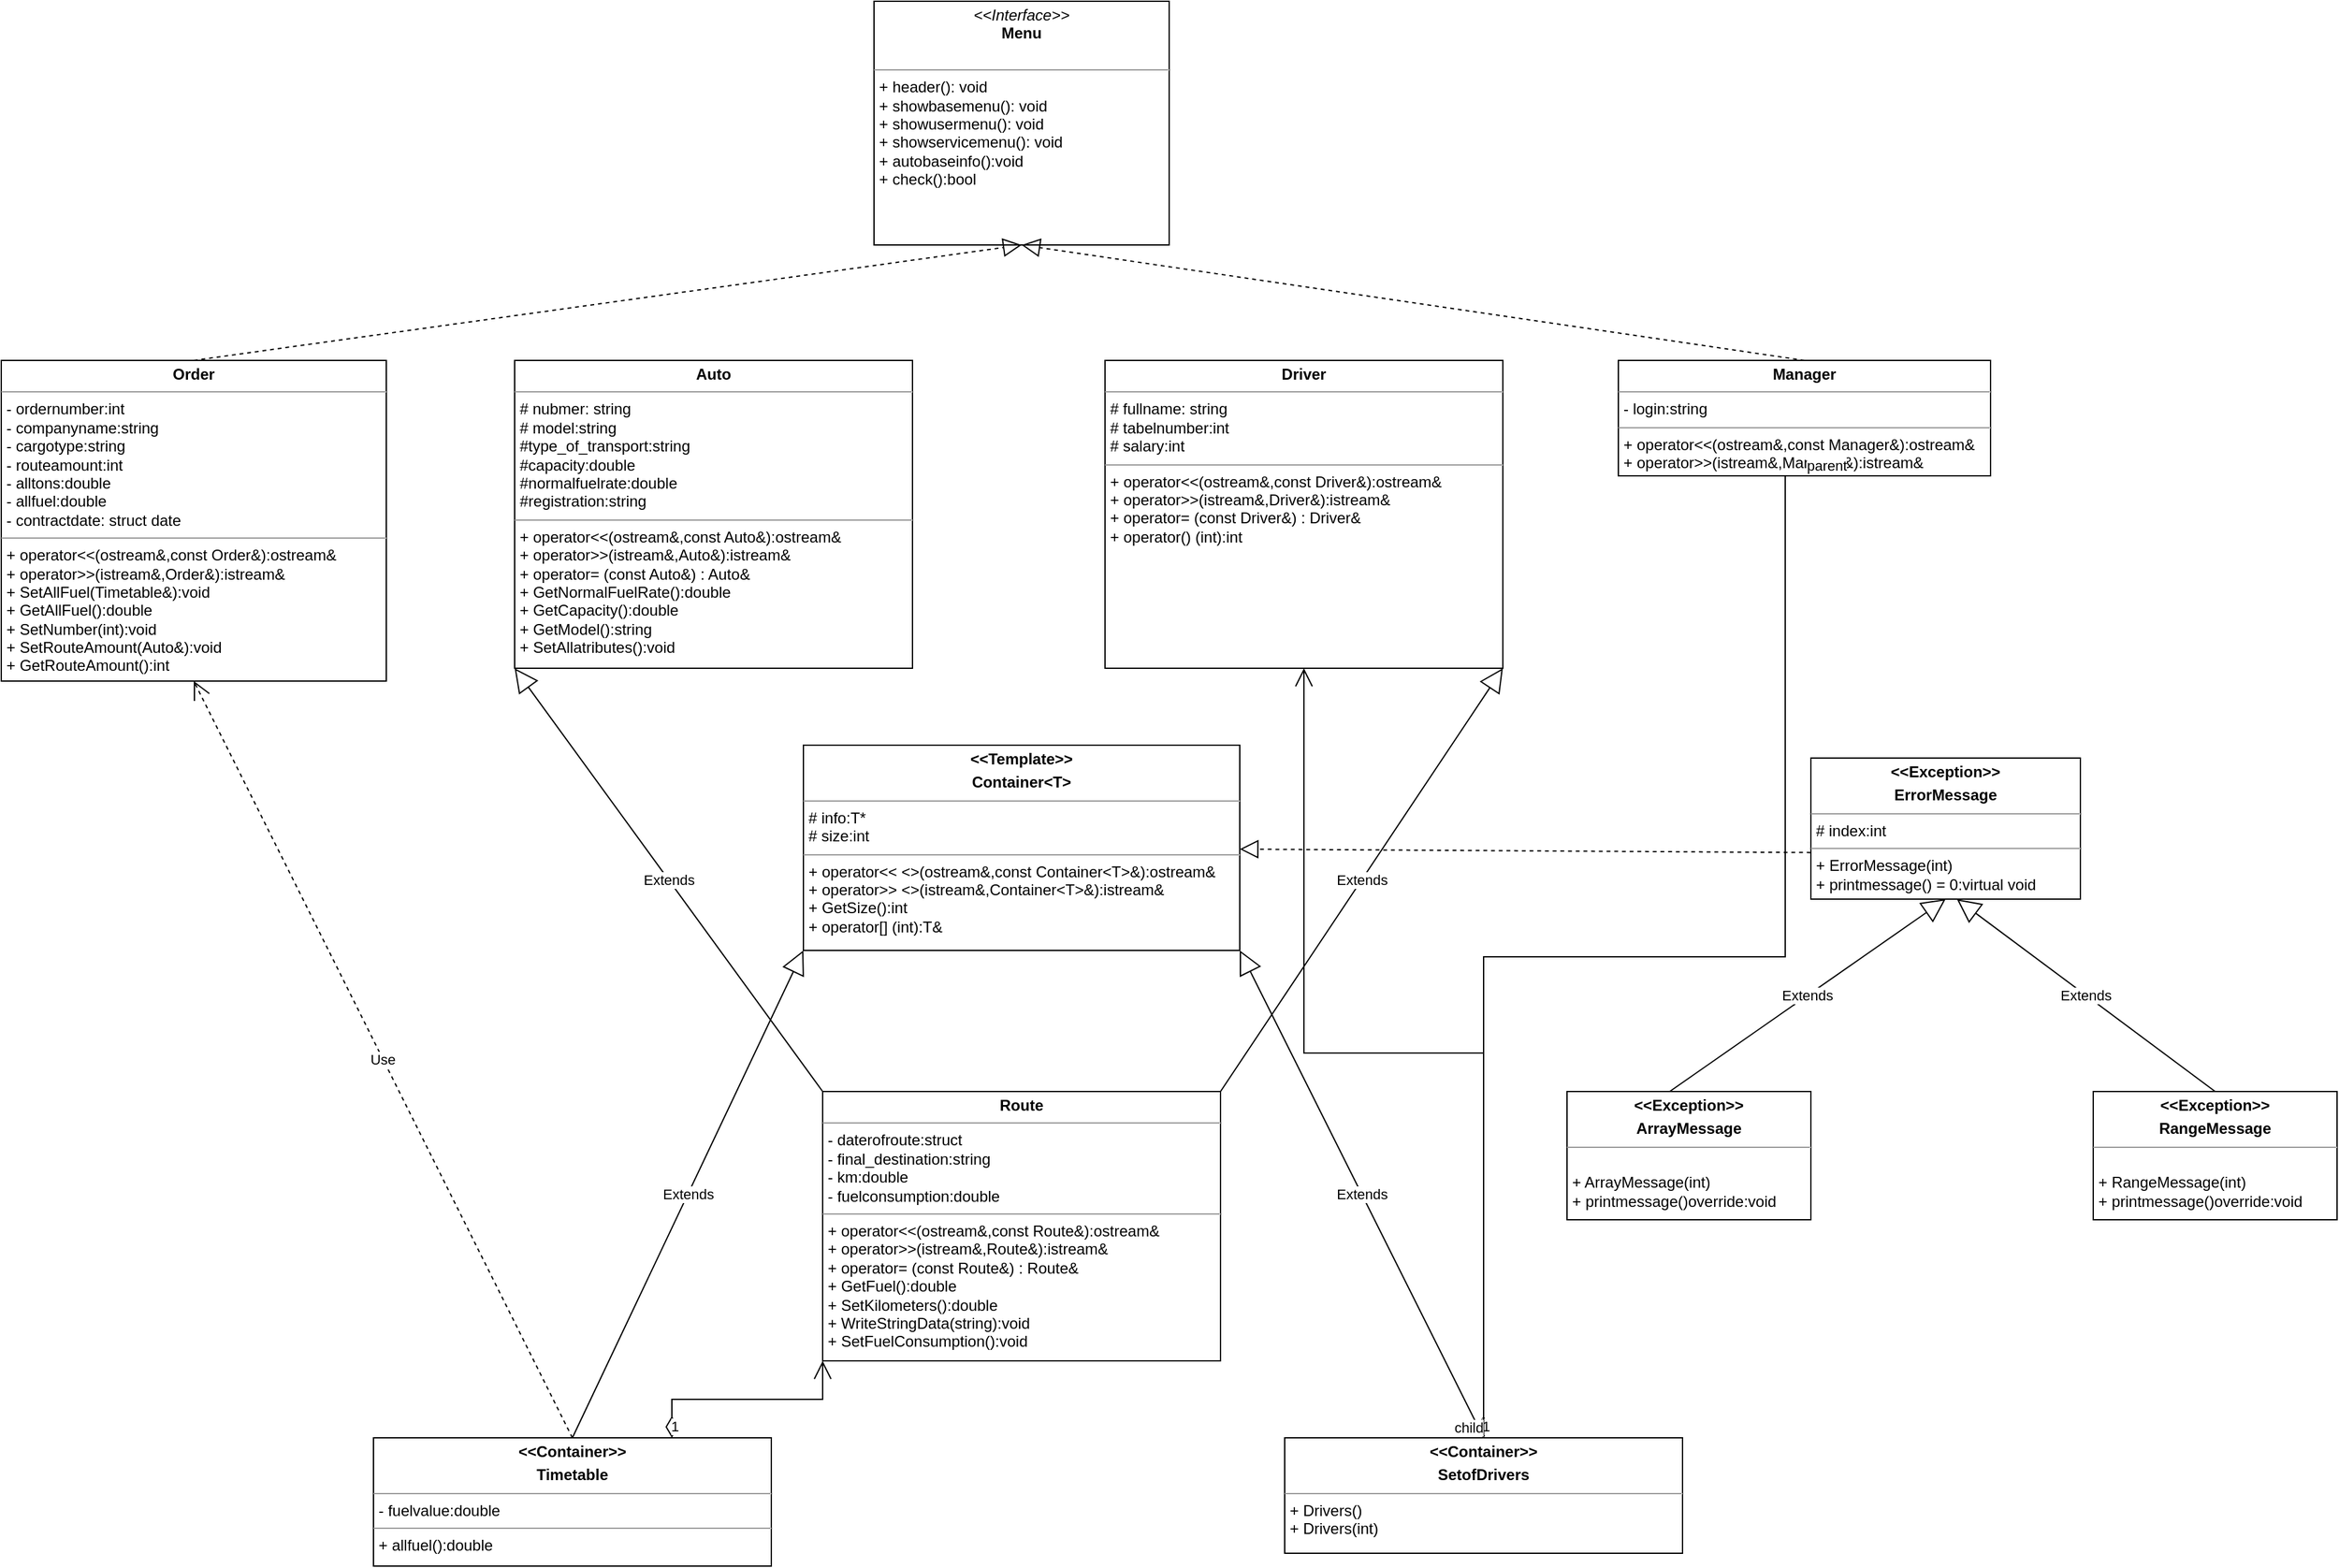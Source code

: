 <mxfile version="18.1.3" type="device"><diagram id="C5RBs43oDa-KdzZeNtuy" name="Page-1"><mxGraphModel dx="2489" dy="2134" grid="1" gridSize="10" guides="1" tooltips="1" connect="1" arrows="1" fold="1" page="1" pageScale="1" pageWidth="827" pageHeight="1169" math="0" shadow="0"><root><mxCell id="WIyWlLk6GJQsqaUBKTNV-0"/><mxCell id="WIyWlLk6GJQsqaUBKTNV-1" parent="WIyWlLk6GJQsqaUBKTNV-0"/><mxCell id="WDz-KhHq5umuG8x4HHbt-5" value="&lt;p style=&quot;margin:0px;margin-top:4px;text-align:center;&quot;&gt;&lt;b&gt;&amp;lt;&amp;lt;Exception&amp;gt;&amp;gt;&lt;/b&gt;&lt;/p&gt;&lt;p style=&quot;margin:0px;margin-top:4px;text-align:center;&quot;&gt;&lt;b&gt;ErrorMessage&lt;/b&gt;&lt;/p&gt;&lt;hr size=&quot;1&quot;&gt;&lt;p style=&quot;margin:0px;margin-left:4px;&quot;&gt;# index:int&lt;/p&gt;&lt;hr size=&quot;1&quot;&gt;&lt;p style=&quot;margin:0px;margin-left:4px;&quot;&gt;+ ErrorMessage(int)&lt;/p&gt;&lt;p style=&quot;margin:0px;margin-left:4px;&quot;&gt;+ printmessage() = 0:virtual void&lt;/p&gt;" style="verticalAlign=top;align=left;overflow=fill;fontSize=12;fontFamily=Helvetica;html=1;" vertex="1" parent="WIyWlLk6GJQsqaUBKTNV-1"><mxGeometry x="1070" y="410" width="210" height="110" as="geometry"/></mxCell><mxCell id="WDz-KhHq5umuG8x4HHbt-6" value="&lt;p style=&quot;margin:0px;margin-top:4px;text-align:center;&quot;&gt;&lt;b&gt;&amp;lt;&amp;lt;Exception&amp;gt;&amp;gt;&lt;/b&gt;&lt;/p&gt;&lt;p style=&quot;margin:0px;margin-top:4px;text-align:center;&quot;&gt;&lt;b&gt;ArrayMessage&lt;/b&gt;&lt;/p&gt;&lt;hr size=&quot;1&quot;&gt;&lt;p style=&quot;margin:0px;margin-left:4px;&quot;&gt;&lt;br&gt;&lt;/p&gt;&lt;p style=&quot;margin:0px;margin-left:4px;&quot;&gt;+ ArrayMessage(int)&lt;/p&gt;&lt;p style=&quot;margin:0px;margin-left:4px;&quot;&gt;+ printmessage()override:void&lt;/p&gt;" style="verticalAlign=top;align=left;overflow=fill;fontSize=12;fontFamily=Helvetica;html=1;" vertex="1" parent="WIyWlLk6GJQsqaUBKTNV-1"><mxGeometry x="880" y="670" width="190" height="100" as="geometry"/></mxCell><mxCell id="WDz-KhHq5umuG8x4HHbt-8" value="&lt;p style=&quot;margin:0px;margin-top:4px;text-align:center;&quot;&gt;&lt;b&gt;Manager&lt;/b&gt;&lt;/p&gt;&lt;hr size=&quot;1&quot;&gt;&lt;p style=&quot;margin:0px;margin-left:4px;&quot;&gt;- login:string&lt;/p&gt;&lt;hr size=&quot;1&quot;&gt;&lt;p style=&quot;margin: 0px 0px 0px 4px;&quot;&gt;+ operator&amp;lt;&amp;lt;(ostream&amp;amp;,const Manager&amp;amp;):ostream&amp;amp;&lt;/p&gt;&lt;p style=&quot;margin: 0px 0px 0px 4px;&quot;&gt;+ operator&amp;gt;&amp;gt;(istream&amp;amp;,Manager&amp;amp;):istream&amp;amp;&lt;/p&gt;" style="verticalAlign=top;align=left;overflow=fill;fontSize=12;fontFamily=Helvetica;html=1;" vertex="1" parent="WIyWlLk6GJQsqaUBKTNV-1"><mxGeometry x="920" y="100" width="290" height="90" as="geometry"/></mxCell><mxCell id="WDz-KhHq5umuG8x4HHbt-11" value="&lt;p style=&quot;margin:0px;margin-top:4px;text-align:center;&quot;&gt;&lt;i&gt;&amp;lt;&amp;lt;Interface&amp;gt;&amp;gt;&lt;/i&gt;&lt;br&gt;&lt;b&gt;Menu&lt;/b&gt;&lt;/p&gt;&lt;p style=&quot;margin:0px;margin-left:4px;&quot;&gt;&lt;br&gt;&lt;/p&gt;&lt;hr size=&quot;1&quot;&gt;&lt;p style=&quot;margin:0px;margin-left:4px;&quot;&gt;+ header(): void&lt;br&gt;+ showbasemenu(): void&lt;/p&gt;&lt;p style=&quot;margin:0px;margin-left:4px;&quot;&gt;+ showusermenu(): void&lt;br&gt;&lt;/p&gt;&lt;p style=&quot;margin:0px;margin-left:4px;&quot;&gt;+ showservicemenu(): void&lt;br&gt;&lt;/p&gt;&lt;p style=&quot;margin:0px;margin-left:4px;&quot;&gt;+ autobaseinfo():void&lt;/p&gt;&lt;p style=&quot;margin:0px;margin-left:4px;&quot;&gt;+ check():bool&lt;/p&gt;&lt;p style=&quot;margin:0px;margin-left:4px;&quot;&gt;&lt;br&gt;&lt;/p&gt;" style="verticalAlign=top;align=left;overflow=fill;fontSize=12;fontFamily=Helvetica;html=1;" vertex="1" parent="WIyWlLk6GJQsqaUBKTNV-1"><mxGeometry x="340" y="-180" width="230" height="190" as="geometry"/></mxCell><mxCell id="WDz-KhHq5umuG8x4HHbt-12" value="&lt;p style=&quot;margin:0px;margin-top:4px;text-align:center;&quot;&gt;&lt;b&gt;Order&lt;/b&gt;&lt;/p&gt;&lt;hr size=&quot;1&quot;&gt;&lt;p style=&quot;margin:0px;margin-left:4px;&quot;&gt;- ordernumber:int&lt;/p&gt;&lt;p style=&quot;margin:0px;margin-left:4px;&quot;&gt;- companyname:string&lt;/p&gt;&lt;p style=&quot;margin:0px;margin-left:4px;&quot;&gt;- cargotype:string&lt;/p&gt;&lt;p style=&quot;margin:0px;margin-left:4px;&quot;&gt;- routeamount:int&lt;/p&gt;&lt;p style=&quot;margin:0px;margin-left:4px;&quot;&gt;- alltons:double&lt;/p&gt;&lt;p style=&quot;margin:0px;margin-left:4px;&quot;&gt;- allfuel:double&lt;/p&gt;&lt;p style=&quot;margin:0px;margin-left:4px;&quot;&gt;- contractdate: struct date&lt;/p&gt;&lt;hr size=&quot;1&quot;&gt;&lt;p style=&quot;margin: 0px 0px 0px 4px;&quot;&gt;+ operator&amp;lt;&amp;lt;(ostream&amp;amp;,const Order&amp;amp;):ostream&amp;amp;&lt;/p&gt;&lt;p style=&quot;margin: 0px 0px 0px 4px;&quot;&gt;+ operator&amp;gt;&amp;gt;(istream&amp;amp;,Order&amp;amp;):istream&amp;amp;&lt;/p&gt;&lt;p style=&quot;margin: 0px 0px 0px 4px;&quot;&gt;+ SetAllFuel(Timetable&amp;amp;):void&lt;/p&gt;&lt;p style=&quot;margin: 0px 0px 0px 4px;&quot;&gt;+ GetAllFuel():double&lt;/p&gt;&lt;p style=&quot;margin: 0px 0px 0px 4px;&quot;&gt;+ SetNumber(int):void&lt;/p&gt;&lt;p style=&quot;margin: 0px 0px 0px 4px;&quot;&gt;+ SetRouteAmount(Auto&amp;amp;):void&lt;/p&gt;&lt;p style=&quot;margin: 0px 0px 0px 4px;&quot;&gt;+ GetRouteAmount():int&lt;/p&gt;" style="verticalAlign=top;align=left;overflow=fill;fontSize=12;fontFamily=Helvetica;html=1;" vertex="1" parent="WIyWlLk6GJQsqaUBKTNV-1"><mxGeometry x="-340" y="100" width="300" height="250" as="geometry"/></mxCell><mxCell id="WDz-KhHq5umuG8x4HHbt-13" value="&lt;p style=&quot;margin:0px;margin-top:4px;text-align:center;&quot;&gt;&lt;b&gt;Auto&lt;/b&gt;&lt;/p&gt;&lt;hr size=&quot;1&quot;&gt;&lt;p style=&quot;margin:0px;margin-left:4px;&quot;&gt;# nubmer: string&lt;/p&gt;&lt;p style=&quot;margin:0px;margin-left:4px;&quot;&gt;# model:string&lt;/p&gt;&lt;p style=&quot;margin:0px;margin-left:4px;&quot;&gt;#type_of_transport:string&lt;/p&gt;&lt;p style=&quot;margin:0px;margin-left:4px;&quot;&gt;#capacity:double&lt;/p&gt;&lt;p style=&quot;margin:0px;margin-left:4px;&quot;&gt;#normalfuelrate:double&lt;/p&gt;&lt;p style=&quot;margin:0px;margin-left:4px;&quot;&gt;#registration:string&lt;/p&gt;&lt;hr size=&quot;1&quot;&gt;&lt;p style=&quot;margin:0px;margin-left:4px;&quot;&gt;+ operator&amp;lt;&amp;lt;(ostream&amp;amp;,const Auto&amp;amp;):ostream&amp;amp;&lt;/p&gt;&lt;p style=&quot;margin:0px;margin-left:4px;&quot;&gt;+ operator&amp;gt;&amp;gt;(istream&amp;amp;,Auto&amp;amp;):istream&amp;amp;&lt;/p&gt;&lt;p style=&quot;margin:0px;margin-left:4px;&quot;&gt;+ operator= (const Auto&amp;amp;) : Auto&amp;amp;&lt;/p&gt;&lt;p style=&quot;margin:0px;margin-left:4px;&quot;&gt;+ GetNormalFuelRate():double&lt;/p&gt;&lt;p style=&quot;margin:0px;margin-left:4px;&quot;&gt;+ GetCapacity():double&lt;/p&gt;&lt;p style=&quot;margin:0px;margin-left:4px;&quot;&gt;+ GetModel():string&lt;/p&gt;&lt;p style=&quot;margin:0px;margin-left:4px;&quot;&gt;+ SetAllatributes():void&lt;/p&gt;" style="verticalAlign=top;align=left;overflow=fill;fontSize=12;fontFamily=Helvetica;html=1;" vertex="1" parent="WIyWlLk6GJQsqaUBKTNV-1"><mxGeometry x="60" y="100" width="310" height="240" as="geometry"/></mxCell><mxCell id="WDz-KhHq5umuG8x4HHbt-15" value="&lt;p style=&quot;margin:0px;margin-top:4px;text-align:center;&quot;&gt;&lt;b&gt;Driver&lt;/b&gt;&lt;/p&gt;&lt;hr size=&quot;1&quot;&gt;&lt;p style=&quot;margin:0px;margin-left:4px;&quot;&gt;# fullname: string&lt;/p&gt;&lt;p style=&quot;margin:0px;margin-left:4px;&quot;&gt;# tabelnumber:int&lt;/p&gt;&lt;p style=&quot;margin:0px;margin-left:4px;&quot;&gt;# salary:int&lt;/p&gt;&lt;hr size=&quot;1&quot;&gt;&lt;p style=&quot;margin:0px;margin-left:4px;&quot;&gt;+ operator&amp;lt;&amp;lt;(ostream&amp;amp;,const Driver&amp;amp;):ostream&amp;amp;&lt;/p&gt;&lt;p style=&quot;margin:0px;margin-left:4px;&quot;&gt;+ operator&amp;gt;&amp;gt;(istream&amp;amp;,Driver&amp;amp;):istream&amp;amp;&lt;/p&gt;&lt;p style=&quot;margin:0px;margin-left:4px;&quot;&gt;+ operator= (const Driver&amp;amp;) : Driver&amp;amp;&lt;/p&gt;&lt;p style=&quot;margin:0px;margin-left:4px;&quot;&gt;+ operator() (int):int&lt;/p&gt;" style="verticalAlign=top;align=left;overflow=fill;fontSize=12;fontFamily=Helvetica;html=1;" vertex="1" parent="WIyWlLk6GJQsqaUBKTNV-1"><mxGeometry x="520" y="100" width="310" height="240" as="geometry"/></mxCell><mxCell id="WDz-KhHq5umuG8x4HHbt-16" value="&lt;p style=&quot;margin:0px;margin-top:4px;text-align:center;&quot;&gt;&lt;b&gt;Route&lt;/b&gt;&lt;/p&gt;&lt;hr size=&quot;1&quot;&gt;&lt;p style=&quot;margin:0px;margin-left:4px;&quot;&gt;- daterofroute:struct&lt;/p&gt;&lt;p style=&quot;margin:0px;margin-left:4px;&quot;&gt;- final_destination:string&lt;/p&gt;&lt;p style=&quot;margin:0px;margin-left:4px;&quot;&gt;- km:double&lt;/p&gt;&lt;p style=&quot;margin:0px;margin-left:4px;&quot;&gt;- fuelconsumption:double&lt;/p&gt;&lt;hr size=&quot;1&quot;&gt;&lt;p style=&quot;margin:0px;margin-left:4px;&quot;&gt;+ operator&amp;lt;&amp;lt;(ostream&amp;amp;,const Route&amp;amp;):ostream&amp;amp;&lt;/p&gt;&lt;p style=&quot;margin:0px;margin-left:4px;&quot;&gt;+ operator&amp;gt;&amp;gt;(istream&amp;amp;,Route&amp;amp;):istream&amp;amp;&lt;/p&gt;&lt;p style=&quot;margin:0px;margin-left:4px;&quot;&gt;+ operator= (const Route&amp;amp;) : Route&amp;amp;&lt;/p&gt;&lt;p style=&quot;margin:0px;margin-left:4px;&quot;&gt;+ GetFuel():double&lt;/p&gt;&lt;p style=&quot;margin:0px;margin-left:4px;&quot;&gt;+ SetKilometers():double&lt;/p&gt;&lt;p style=&quot;margin:0px;margin-left:4px;&quot;&gt;+ WriteStringData(string):void&lt;/p&gt;&lt;p style=&quot;margin:0px;margin-left:4px;&quot;&gt;+ SetFuelConsumption():void&lt;/p&gt;" style="verticalAlign=top;align=left;overflow=fill;fontSize=12;fontFamily=Helvetica;html=1;" vertex="1" parent="WIyWlLk6GJQsqaUBKTNV-1"><mxGeometry x="300" y="670" width="310" height="210" as="geometry"/></mxCell><mxCell id="WDz-KhHq5umuG8x4HHbt-17" value="&lt;p style=&quot;margin:0px;margin-top:4px;text-align:center;&quot;&gt;&lt;b&gt;&amp;lt;&amp;lt;Template&amp;gt;&amp;gt;&lt;/b&gt;&lt;/p&gt;&lt;p style=&quot;margin:0px;margin-top:4px;text-align:center;&quot;&gt;&lt;b&gt;Container&amp;lt;T&amp;gt;&lt;/b&gt;&lt;/p&gt;&lt;hr size=&quot;1&quot;&gt;&lt;p style=&quot;margin:0px;margin-left:4px;&quot;&gt;# info:T*&lt;/p&gt;&lt;p style=&quot;margin:0px;margin-left:4px;&quot;&gt;# size:int&amp;nbsp;&lt;/p&gt;&lt;hr size=&quot;1&quot;&gt;&lt;p style=&quot;margin:0px;margin-left:4px;&quot;&gt;+ operator&amp;lt;&amp;lt; &amp;lt;&amp;gt;(ostream&amp;amp;,const Container&amp;lt;T&amp;gt;&amp;amp;):ostream&amp;amp;&lt;/p&gt;&lt;p style=&quot;margin:0px;margin-left:4px;&quot;&gt;+ operator&amp;gt;&amp;gt; &amp;lt;&amp;gt;(istream&amp;amp;,Container&amp;lt;T&amp;gt;&amp;amp;):istream&amp;amp;&lt;/p&gt;&lt;p style=&quot;margin:0px;margin-left:4px;&quot;&gt;+ GetSize():int&lt;/p&gt;&lt;p style=&quot;margin:0px;margin-left:4px;&quot;&gt;+ operator[] (int):T&amp;amp;&lt;/p&gt;" style="verticalAlign=top;align=left;overflow=fill;fontSize=12;fontFamily=Helvetica;html=1;" vertex="1" parent="WIyWlLk6GJQsqaUBKTNV-1"><mxGeometry x="285" y="400" width="340" height="160" as="geometry"/></mxCell><mxCell id="WDz-KhHq5umuG8x4HHbt-18" value="&lt;p style=&quot;margin:0px;margin-top:4px;text-align:center;&quot;&gt;&lt;b&gt;&amp;lt;&amp;lt;Container&amp;gt;&amp;gt;&lt;/b&gt;&lt;/p&gt;&lt;p style=&quot;margin:0px;margin-top:4px;text-align:center;&quot;&gt;&lt;b&gt;Timetable&lt;/b&gt;&lt;/p&gt;&lt;hr size=&quot;1&quot;&gt;&lt;p style=&quot;margin:0px;margin-left:4px;&quot;&gt;- fuelvalue:double&lt;/p&gt;&lt;hr size=&quot;1&quot;&gt;&lt;p style=&quot;margin:0px;margin-left:4px;&quot;&gt;+ allfuel():double&lt;/p&gt;" style="verticalAlign=top;align=left;overflow=fill;fontSize=12;fontFamily=Helvetica;html=1;" vertex="1" parent="WIyWlLk6GJQsqaUBKTNV-1"><mxGeometry x="-50" y="940" width="310" height="100" as="geometry"/></mxCell><mxCell id="WDz-KhHq5umuG8x4HHbt-19" value="&lt;p style=&quot;margin:0px;margin-top:4px;text-align:center;&quot;&gt;&lt;b&gt;&amp;lt;&amp;lt;Container&amp;gt;&amp;gt;&lt;/b&gt;&lt;/p&gt;&lt;p style=&quot;margin:0px;margin-top:4px;text-align:center;&quot;&gt;&lt;b&gt;SetofDrivers&lt;/b&gt;&lt;/p&gt;&lt;hr size=&quot;1&quot;&gt;&lt;p style=&quot;margin:0px;margin-left:4px;&quot;&gt;&lt;/p&gt;&lt;p style=&quot;margin:0px;margin-left:4px;&quot;&gt;+ Drivers()&lt;/p&gt;&lt;p style=&quot;margin:0px;margin-left:4px;&quot;&gt;+ Drivers(int)&lt;/p&gt;" style="verticalAlign=top;align=left;overflow=fill;fontSize=12;fontFamily=Helvetica;html=1;" vertex="1" parent="WIyWlLk6GJQsqaUBKTNV-1"><mxGeometry x="660" y="940" width="310" height="90" as="geometry"/></mxCell><mxCell id="WDz-KhHq5umuG8x4HHbt-20" value="&lt;p style=&quot;margin:0px;margin-top:4px;text-align:center;&quot;&gt;&lt;b&gt;&amp;lt;&amp;lt;Exception&amp;gt;&amp;gt;&lt;/b&gt;&lt;/p&gt;&lt;p style=&quot;margin:0px;margin-top:4px;text-align:center;&quot;&gt;&lt;b&gt;RangeMessage&lt;/b&gt;&lt;/p&gt;&lt;hr size=&quot;1&quot;&gt;&lt;p style=&quot;margin:0px;margin-left:4px;&quot;&gt;&lt;br&gt;&lt;/p&gt;&lt;p style=&quot;margin:0px;margin-left:4px;&quot;&gt;+ RangeMessage(int)&lt;/p&gt;&lt;p style=&quot;margin:0px;margin-left:4px;&quot;&gt;+ printmessage()override:void&lt;/p&gt;" style="verticalAlign=top;align=left;overflow=fill;fontSize=12;fontFamily=Helvetica;html=1;" vertex="1" parent="WIyWlLk6GJQsqaUBKTNV-1"><mxGeometry x="1290" y="670" width="190" height="100" as="geometry"/></mxCell><mxCell id="WDz-KhHq5umuG8x4HHbt-26" value="Extends" style="endArrow=block;endSize=16;endFill=0;html=1;rounded=0;entryX=0;entryY=1;entryDx=0;entryDy=0;exitX=0;exitY=0;exitDx=0;exitDy=0;" edge="1" parent="WIyWlLk6GJQsqaUBKTNV-1" source="WDz-KhHq5umuG8x4HHbt-16" target="WDz-KhHq5umuG8x4HHbt-13"><mxGeometry width="160" relative="1" as="geometry"><mxPoint x="125" y="540" as="sourcePoint"/><mxPoint x="285" y="540" as="targetPoint"/></mxGeometry></mxCell><mxCell id="WDz-KhHq5umuG8x4HHbt-27" value="Extends" style="endArrow=block;endSize=16;endFill=0;html=1;rounded=0;entryX=1;entryY=1;entryDx=0;entryDy=0;exitX=1;exitY=0;exitDx=0;exitDy=0;" edge="1" parent="WIyWlLk6GJQsqaUBKTNV-1" source="WDz-KhHq5umuG8x4HHbt-16" target="WDz-KhHq5umuG8x4HHbt-15"><mxGeometry width="160" relative="1" as="geometry"><mxPoint x="840" y="690" as="sourcePoint"/><mxPoint x="600" y="360" as="targetPoint"/></mxGeometry></mxCell><mxCell id="WDz-KhHq5umuG8x4HHbt-28" value="Extends" style="endArrow=block;endSize=16;endFill=0;html=1;rounded=0;entryX=0;entryY=1;entryDx=0;entryDy=0;exitX=0.5;exitY=0;exitDx=0;exitDy=0;" edge="1" parent="WIyWlLk6GJQsqaUBKTNV-1" source="WDz-KhHq5umuG8x4HHbt-18" target="WDz-KhHq5umuG8x4HHbt-17"><mxGeometry width="160" relative="1" as="geometry"><mxPoint x="170" y="915" as="sourcePoint"/><mxPoint x="-70" y="585" as="targetPoint"/></mxGeometry></mxCell><mxCell id="WDz-KhHq5umuG8x4HHbt-29" value="Extends" style="endArrow=block;endSize=16;endFill=0;html=1;rounded=0;entryX=0;entryY=1;entryDx=0;entryDy=0;exitX=0.5;exitY=0;exitDx=0;exitDy=0;" edge="1" parent="WIyWlLk6GJQsqaUBKTNV-1" source="WDz-KhHq5umuG8x4HHbt-19"><mxGeometry width="160" relative="1" as="geometry"><mxPoint x="865" y="890" as="sourcePoint"/><mxPoint x="625" y="560" as="targetPoint"/></mxGeometry></mxCell><mxCell id="WDz-KhHq5umuG8x4HHbt-31" value="Extends" style="endArrow=block;endSize=16;endFill=0;html=1;rounded=0;entryX=0.5;entryY=1;entryDx=0;entryDy=0;exitX=0.5;exitY=0;exitDx=0;exitDy=0;" edge="1" parent="WIyWlLk6GJQsqaUBKTNV-1" target="WDz-KhHq5umuG8x4HHbt-5"><mxGeometry width="160" relative="1" as="geometry"><mxPoint x="960" y="670" as="sourcePoint"/><mxPoint x="1000" y="490" as="targetPoint"/></mxGeometry></mxCell><mxCell id="WDz-KhHq5umuG8x4HHbt-32" value="Extends" style="endArrow=block;endSize=16;endFill=0;html=1;rounded=0;entryX=0.542;entryY=1.001;entryDx=0;entryDy=0;exitX=0.5;exitY=0;exitDx=0;exitDy=0;entryPerimeter=0;" edge="1" parent="WIyWlLk6GJQsqaUBKTNV-1" source="WDz-KhHq5umuG8x4HHbt-20" target="WDz-KhHq5umuG8x4HHbt-5"><mxGeometry width="160" relative="1" as="geometry"><mxPoint x="1370" y="790" as="sourcePoint"/><mxPoint x="1130" y="460" as="targetPoint"/></mxGeometry></mxCell><mxCell id="WDz-KhHq5umuG8x4HHbt-33" value="1" style="endArrow=open;html=1;endSize=12;startArrow=diamondThin;startSize=14;startFill=0;edgeStyle=orthogonalEdgeStyle;align=left;verticalAlign=bottom;rounded=0;entryX=0;entryY=1;entryDx=0;entryDy=0;exitX=0.75;exitY=0;exitDx=0;exitDy=0;" edge="1" parent="WIyWlLk6GJQsqaUBKTNV-1" source="WDz-KhHq5umuG8x4HHbt-18" target="WDz-KhHq5umuG8x4HHbt-16"><mxGeometry x="-1" y="3" relative="1" as="geometry"><mxPoint x="270" y="1000" as="sourcePoint"/><mxPoint x="430" y="1000" as="targetPoint"/></mxGeometry></mxCell><mxCell id="WDz-KhHq5umuG8x4HHbt-36" value="1" style="endArrow=open;html=1;endSize=12;startArrow=diamondThin;startSize=14;startFill=0;edgeStyle=orthogonalEdgeStyle;align=left;verticalAlign=bottom;rounded=0;entryX=0.5;entryY=1;entryDx=0;entryDy=0;exitX=0.5;exitY=0;exitDx=0;exitDy=0;" edge="1" parent="WIyWlLk6GJQsqaUBKTNV-1" source="WDz-KhHq5umuG8x4HHbt-19" target="WDz-KhHq5umuG8x4HHbt-15"><mxGeometry x="-1" y="3" relative="1" as="geometry"><mxPoint x="720" y="710" as="sourcePoint"/><mxPoint x="880" y="710" as="targetPoint"/></mxGeometry></mxCell><mxCell id="WDz-KhHq5umuG8x4HHbt-38" value="" style="endArrow=block;dashed=1;endFill=0;endSize=12;html=1;rounded=0;entryX=0.5;entryY=1;entryDx=0;entryDy=0;exitX=0.5;exitY=0;exitDx=0;exitDy=0;" edge="1" parent="WIyWlLk6GJQsqaUBKTNV-1" source="WDz-KhHq5umuG8x4HHbt-8" target="WDz-KhHq5umuG8x4HHbt-11"><mxGeometry width="160" relative="1" as="geometry"><mxPoint x="690" y="10" as="sourcePoint"/><mxPoint x="850" y="10" as="targetPoint"/></mxGeometry></mxCell><mxCell id="WDz-KhHq5umuG8x4HHbt-39" value="" style="endArrow=block;dashed=1;endFill=0;endSize=12;html=1;rounded=0;entryX=0.5;entryY=1;entryDx=0;entryDy=0;exitX=0.5;exitY=0;exitDx=0;exitDy=0;" edge="1" parent="WIyWlLk6GJQsqaUBKTNV-1" source="WDz-KhHq5umuG8x4HHbt-12" target="WDz-KhHq5umuG8x4HHbt-11"><mxGeometry width="160" relative="1" as="geometry"><mxPoint x="-40" y="-60" as="sourcePoint"/><mxPoint x="120" y="-60" as="targetPoint"/></mxGeometry></mxCell><mxCell id="WDz-KhHq5umuG8x4HHbt-40" value="Use" style="endArrow=open;endSize=12;dashed=1;html=1;rounded=0;entryX=0.5;entryY=1;entryDx=0;entryDy=0;exitX=0.5;exitY=0;exitDx=0;exitDy=0;" edge="1" parent="WIyWlLk6GJQsqaUBKTNV-1" source="WDz-KhHq5umuG8x4HHbt-18" target="WDz-KhHq5umuG8x4HHbt-12"><mxGeometry width="160" relative="1" as="geometry"><mxPoint x="-180" y="730" as="sourcePoint"/><mxPoint x="-20" y="730" as="targetPoint"/></mxGeometry></mxCell><mxCell id="WDz-KhHq5umuG8x4HHbt-41" value="" style="endArrow=block;dashed=1;endFill=0;endSize=12;html=1;rounded=0;exitX=-0.001;exitY=0.67;exitDx=0;exitDy=0;exitPerimeter=0;" edge="1" parent="WIyWlLk6GJQsqaUBKTNV-1" source="WDz-KhHq5umuG8x4HHbt-5" target="WDz-KhHq5umuG8x4HHbt-17"><mxGeometry width="160" relative="1" as="geometry"><mxPoint x="930" y="490" as="sourcePoint"/><mxPoint x="1090" y="490" as="targetPoint"/></mxGeometry></mxCell><mxCell id="WDz-KhHq5umuG8x4HHbt-43" value="" style="endArrow=none;html=1;edgeStyle=orthogonalEdgeStyle;rounded=0;exitX=0.5;exitY=1;exitDx=0;exitDy=0;entryX=0.5;entryY=0;entryDx=0;entryDy=0;" edge="1" parent="WIyWlLk6GJQsqaUBKTNV-1" source="WDz-KhHq5umuG8x4HHbt-8" target="WDz-KhHq5umuG8x4HHbt-19"><mxGeometry relative="1" as="geometry"><mxPoint x="710" y="800" as="sourcePoint"/><mxPoint x="870" y="800" as="targetPoint"/><Array as="points"><mxPoint x="1050" y="190"/><mxPoint x="1050" y="565"/><mxPoint x="815" y="565"/></Array></mxGeometry></mxCell><mxCell id="WDz-KhHq5umuG8x4HHbt-44" value="parent" style="edgeLabel;resizable=0;html=1;align=left;verticalAlign=bottom;" connectable="0" vertex="1" parent="WDz-KhHq5umuG8x4HHbt-43"><mxGeometry x="-1" relative="1" as="geometry"/></mxCell><mxCell id="WDz-KhHq5umuG8x4HHbt-45" value="child" style="edgeLabel;resizable=0;html=1;align=right;verticalAlign=bottom;" connectable="0" vertex="1" parent="WDz-KhHq5umuG8x4HHbt-43"><mxGeometry x="1" relative="1" as="geometry"/></mxCell></root></mxGraphModel></diagram></mxfile>
